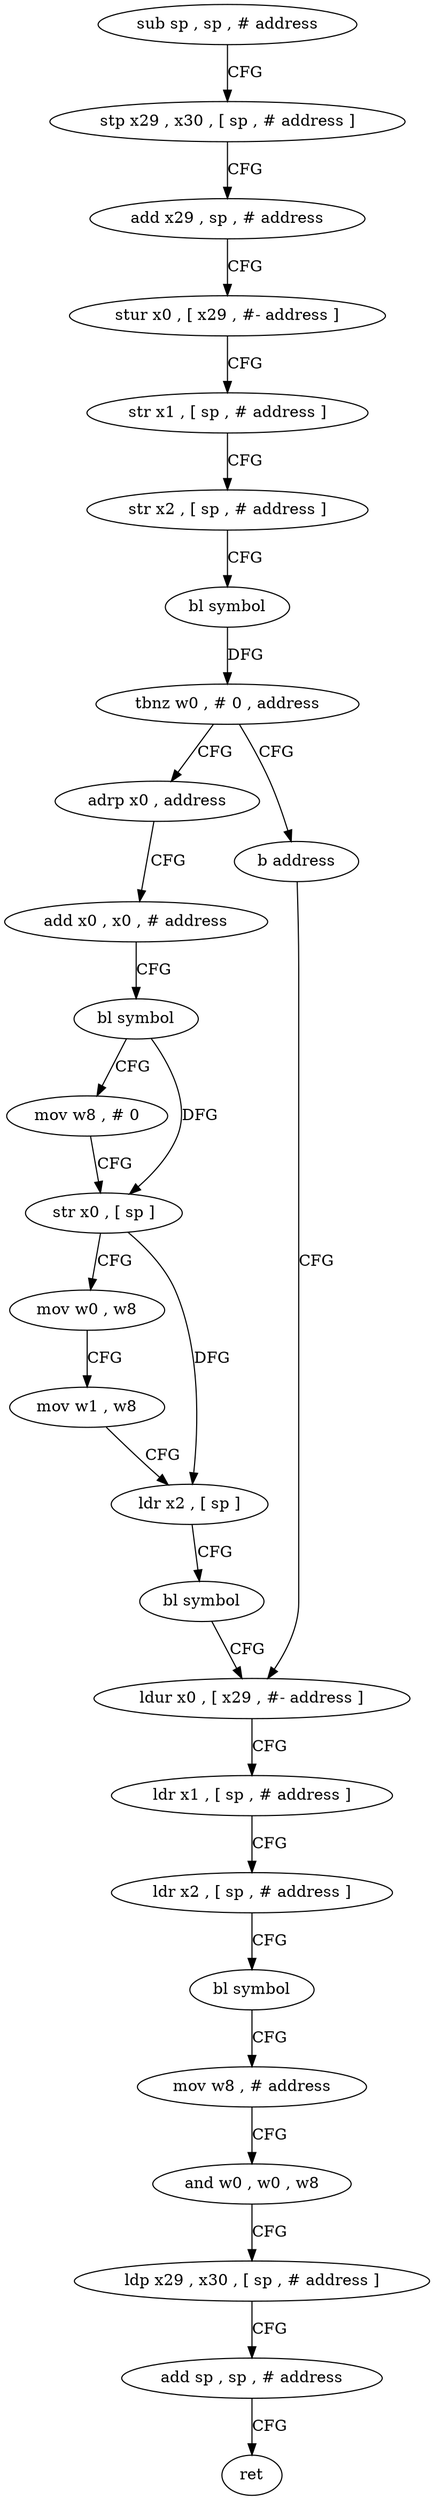digraph "func" {
"4273172" [label = "sub sp , sp , # address" ]
"4273176" [label = "stp x29 , x30 , [ sp , # address ]" ]
"4273180" [label = "add x29 , sp , # address" ]
"4273184" [label = "stur x0 , [ x29 , #- address ]" ]
"4273188" [label = "str x1 , [ sp , # address ]" ]
"4273192" [label = "str x2 , [ sp , # address ]" ]
"4273196" [label = "bl symbol" ]
"4273200" [label = "tbnz w0 , # 0 , address" ]
"4273208" [label = "adrp x0 , address" ]
"4273204" [label = "b address" ]
"4273212" [label = "add x0 , x0 , # address" ]
"4273216" [label = "bl symbol" ]
"4273220" [label = "mov w8 , # 0" ]
"4273224" [label = "str x0 , [ sp ]" ]
"4273228" [label = "mov w0 , w8" ]
"4273232" [label = "mov w1 , w8" ]
"4273236" [label = "ldr x2 , [ sp ]" ]
"4273240" [label = "bl symbol" ]
"4273244" [label = "ldur x0 , [ x29 , #- address ]" ]
"4273248" [label = "ldr x1 , [ sp , # address ]" ]
"4273252" [label = "ldr x2 , [ sp , # address ]" ]
"4273256" [label = "bl symbol" ]
"4273260" [label = "mov w8 , # address" ]
"4273264" [label = "and w0 , w0 , w8" ]
"4273268" [label = "ldp x29 , x30 , [ sp , # address ]" ]
"4273272" [label = "add sp , sp , # address" ]
"4273276" [label = "ret" ]
"4273172" -> "4273176" [ label = "CFG" ]
"4273176" -> "4273180" [ label = "CFG" ]
"4273180" -> "4273184" [ label = "CFG" ]
"4273184" -> "4273188" [ label = "CFG" ]
"4273188" -> "4273192" [ label = "CFG" ]
"4273192" -> "4273196" [ label = "CFG" ]
"4273196" -> "4273200" [ label = "DFG" ]
"4273200" -> "4273208" [ label = "CFG" ]
"4273200" -> "4273204" [ label = "CFG" ]
"4273208" -> "4273212" [ label = "CFG" ]
"4273204" -> "4273244" [ label = "CFG" ]
"4273212" -> "4273216" [ label = "CFG" ]
"4273216" -> "4273220" [ label = "CFG" ]
"4273216" -> "4273224" [ label = "DFG" ]
"4273220" -> "4273224" [ label = "CFG" ]
"4273224" -> "4273228" [ label = "CFG" ]
"4273224" -> "4273236" [ label = "DFG" ]
"4273228" -> "4273232" [ label = "CFG" ]
"4273232" -> "4273236" [ label = "CFG" ]
"4273236" -> "4273240" [ label = "CFG" ]
"4273240" -> "4273244" [ label = "CFG" ]
"4273244" -> "4273248" [ label = "CFG" ]
"4273248" -> "4273252" [ label = "CFG" ]
"4273252" -> "4273256" [ label = "CFG" ]
"4273256" -> "4273260" [ label = "CFG" ]
"4273260" -> "4273264" [ label = "CFG" ]
"4273264" -> "4273268" [ label = "CFG" ]
"4273268" -> "4273272" [ label = "CFG" ]
"4273272" -> "4273276" [ label = "CFG" ]
}
